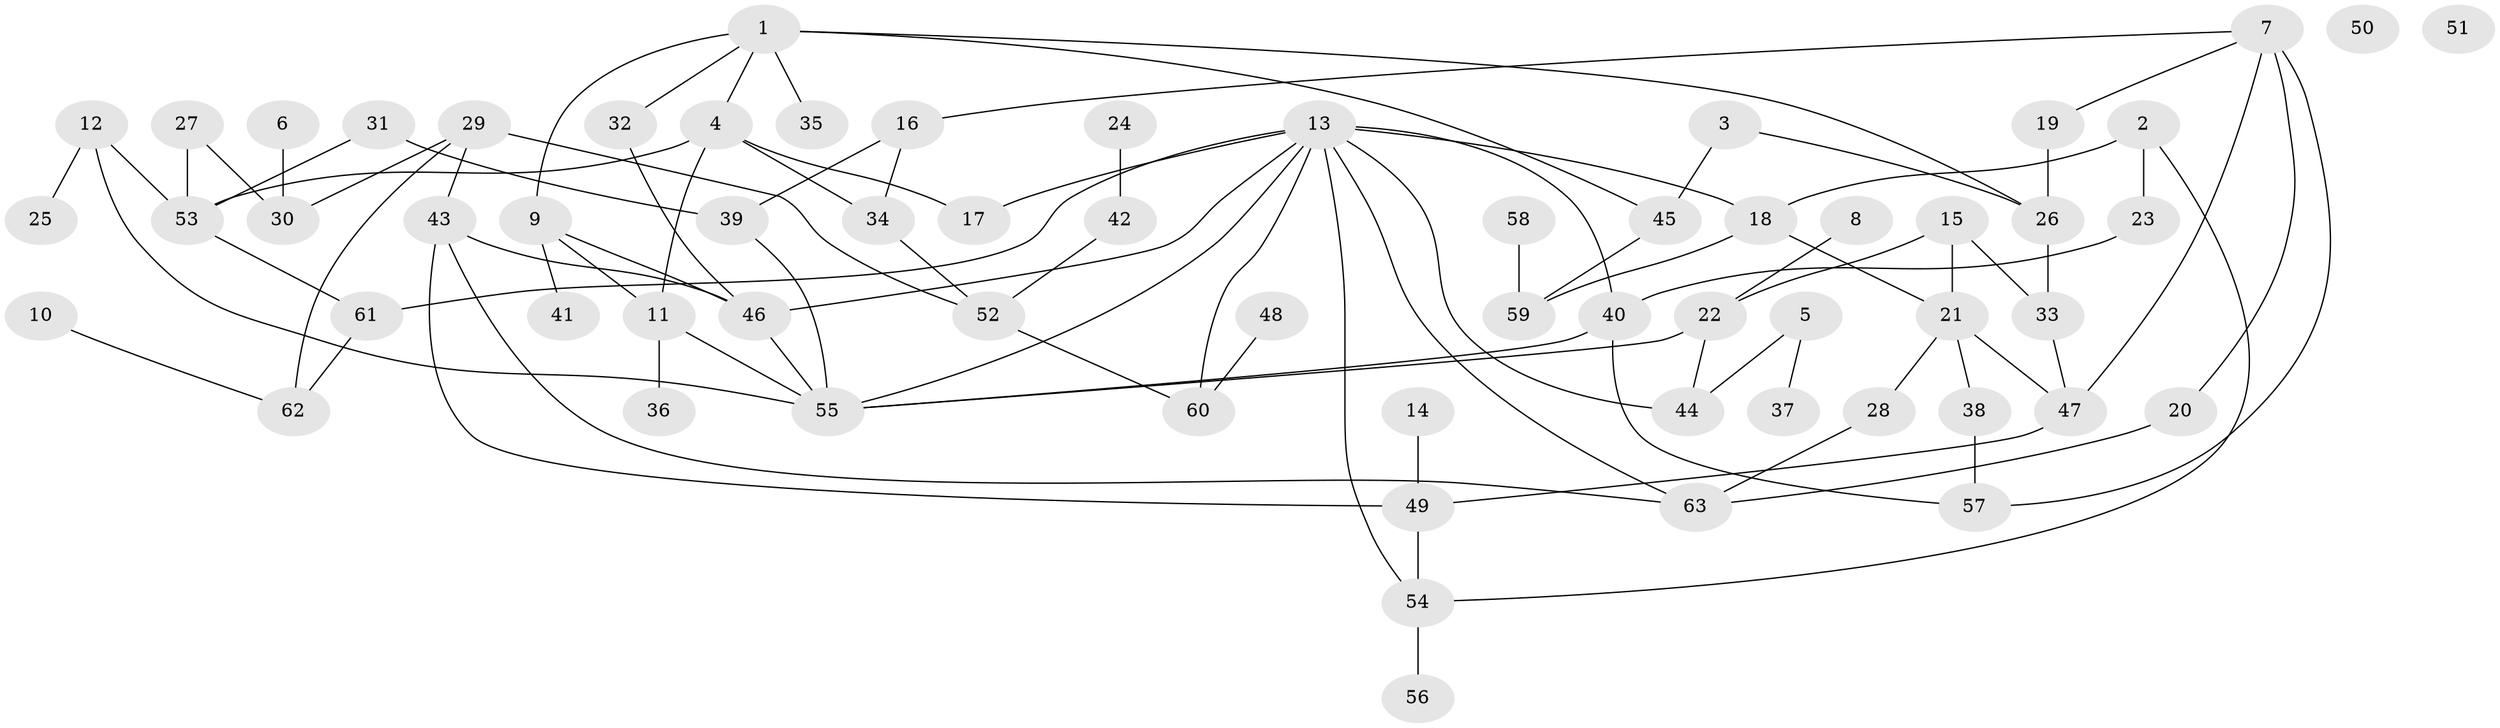 // Generated by graph-tools (version 1.1) at 2025/39/03/09/25 04:39:58]
// undirected, 63 vertices, 91 edges
graph export_dot {
graph [start="1"]
  node [color=gray90,style=filled];
  1;
  2;
  3;
  4;
  5;
  6;
  7;
  8;
  9;
  10;
  11;
  12;
  13;
  14;
  15;
  16;
  17;
  18;
  19;
  20;
  21;
  22;
  23;
  24;
  25;
  26;
  27;
  28;
  29;
  30;
  31;
  32;
  33;
  34;
  35;
  36;
  37;
  38;
  39;
  40;
  41;
  42;
  43;
  44;
  45;
  46;
  47;
  48;
  49;
  50;
  51;
  52;
  53;
  54;
  55;
  56;
  57;
  58;
  59;
  60;
  61;
  62;
  63;
  1 -- 4;
  1 -- 9;
  1 -- 26;
  1 -- 32;
  1 -- 35;
  1 -- 45;
  2 -- 18;
  2 -- 23;
  2 -- 54;
  3 -- 26;
  3 -- 45;
  4 -- 11;
  4 -- 17;
  4 -- 34;
  4 -- 53;
  5 -- 37;
  5 -- 44;
  6 -- 30;
  7 -- 16;
  7 -- 19;
  7 -- 20;
  7 -- 47;
  7 -- 57;
  8 -- 22;
  9 -- 11;
  9 -- 41;
  9 -- 46;
  10 -- 62;
  11 -- 36;
  11 -- 55;
  12 -- 25;
  12 -- 53;
  12 -- 55;
  13 -- 17;
  13 -- 18;
  13 -- 40;
  13 -- 44;
  13 -- 46;
  13 -- 54;
  13 -- 55;
  13 -- 60;
  13 -- 61;
  13 -- 63;
  14 -- 49;
  15 -- 21;
  15 -- 22;
  15 -- 33;
  16 -- 34;
  16 -- 39;
  18 -- 21;
  18 -- 59;
  19 -- 26;
  20 -- 63;
  21 -- 28;
  21 -- 38;
  21 -- 47;
  22 -- 44;
  22 -- 55;
  23 -- 40;
  24 -- 42;
  26 -- 33;
  27 -- 30;
  27 -- 53;
  28 -- 63;
  29 -- 30;
  29 -- 43;
  29 -- 52;
  29 -- 62;
  31 -- 39;
  31 -- 53;
  32 -- 46;
  33 -- 47;
  34 -- 52;
  38 -- 57;
  39 -- 55;
  40 -- 55;
  40 -- 57;
  42 -- 52;
  43 -- 46;
  43 -- 49;
  43 -- 63;
  45 -- 59;
  46 -- 55;
  47 -- 49;
  48 -- 60;
  49 -- 54;
  52 -- 60;
  53 -- 61;
  54 -- 56;
  58 -- 59;
  61 -- 62;
}
